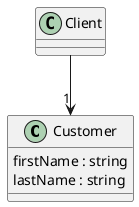 @startuml
set namespaceSeparator none

class "Customer" {
  firstName : string
  lastName : string
}

class "Client" {
}

"Client" --> "1""Customer"

@enduml